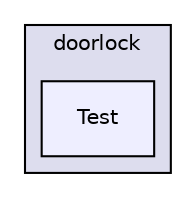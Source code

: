 digraph "E:/Glasgow Course Works/Realtime Embeded Programming/Project files/CourseProject/Attendance-recording-system/src/doorlock/Test" {
  compound=true
  node [ fontsize="10", fontname="Helvetica"];
  edge [ labelfontsize="10", labelfontname="Helvetica"];
  subgraph clusterdir_bdd212af480d639e47cc70cf6c3b8efb {
    graph [ bgcolor="#ddddee", pencolor="black", label="doorlock" fontname="Helvetica", fontsize="10", URL="dir_bdd212af480d639e47cc70cf6c3b8efb.html"]
  dir_811792709fb8fc4be9bbe382b353efa4 [shape=box, label="Test", style="filled", fillcolor="#eeeeff", pencolor="black", URL="dir_811792709fb8fc4be9bbe382b353efa4.html"];
  }
}
